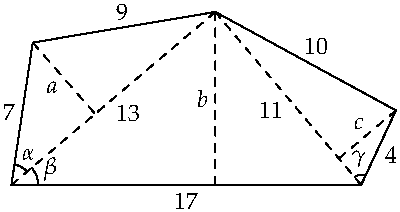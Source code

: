settings.tex="pdflatex";

texpreamble("\usepackage{amsmath}
\usepackage{amsthm,amssymb}
\usepackage{mathpazo}
\usepackage[svgnames]{xcolor}
");
import graph;

size(200);

pair A=(0,0);
real be=aCos((7^2+13^2-9^2)/(2*7*13));
real al=aCos((17^2+13^2-11^2)/(2*17*13));
real ga=aCos((11^2+4^2-10^2)/(2*11*4));
real de=aCos((11^2+17^2-13^2)/(2*11*17));
pair B=7*dir(al+be);
pair C=13*dir(al);
pair EE=(17,0);
pair D=EE+4*dir(180-de-ga);

pair G=(C.x,0);
pair H=7*Cos(al)*dir(be);
pair I=EE+4*Cos(ga)*unit(C-EE);

draw("$7$",B--A);
draw("$9$",C--B);
draw("$13$",A--C,dashed);
draw("$10$",D--C);
draw("$11$",C--EE,dashed);
draw("$4$",EE--D);
draw("$17$",A--EE);
draw("$a$",B--H,dashed);
draw("$b$",C--G,dashed);
draw("$c$",D--I,dashed);

draw("$\alpha$",arc(A,unit(C-A),unit(B-A)));
draw("$\beta$",arc(A,1.3unit(EE-A),1.3unit(C-A)));
draw("$\gamma$",arc(EE,EE+0.5unit(D-EE),EE+0.5unit(C-EE)));